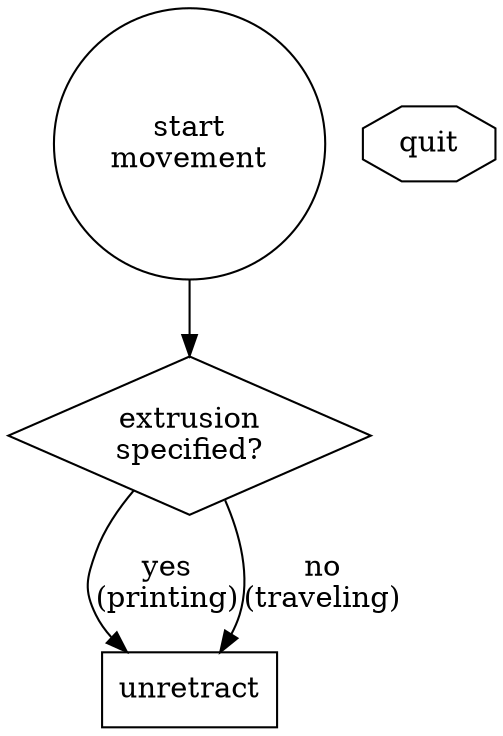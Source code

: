 /*

go: 

wait 
or
use stored vars to convert to cartesian
run extrudeto

*/



/*
extrudeto
let extrusionSpecified = (params.e !== undefined);
        // set retract, but if only e given don't retract (that would be dumb)
        // remember that a retract setting here overrides internal autoretract!
        let retract = (params.retract === undefined) ? !extrusionSpecified && this._autoRetract : params.retract; // don't retract if given e value alone, no matter what

        if (Math.abs(__e - this.e) > 0.01) 
        {
            this.currentRetraction = 0; //clear retraction if we go manual
        }

*/

digraph retract {
    splines="TRUE";

    /* Entities */
    start [label=<start<br/>movement>, shape="circle" ]
    
    checkextruding [label=<extrusion<br/>specified?> shape="diamond"]    
    
    unretract [label=<unretract> shape="rect"]

    //error [label=<throw error> shape="doubleoctagon"]
    
    // wait [label=<wait for<br/>
    // response from<br/>
    // printer>]

    quit [shape="octagon"]


    /* Relationships */
    start -> checkextruding

    checkextruding -> unretract [label=<yes<br/>(printing)>]

    checkextruding -> unretract [label=<no<br/>(traveling)>]

    //unretract -> error [label="printer error"]

    //unretract -> "printing"

    //wait -> quit[label="response received"]
    //wait -> error[label="no response"]

    /* Ranks */
    { rank=same; };
}
